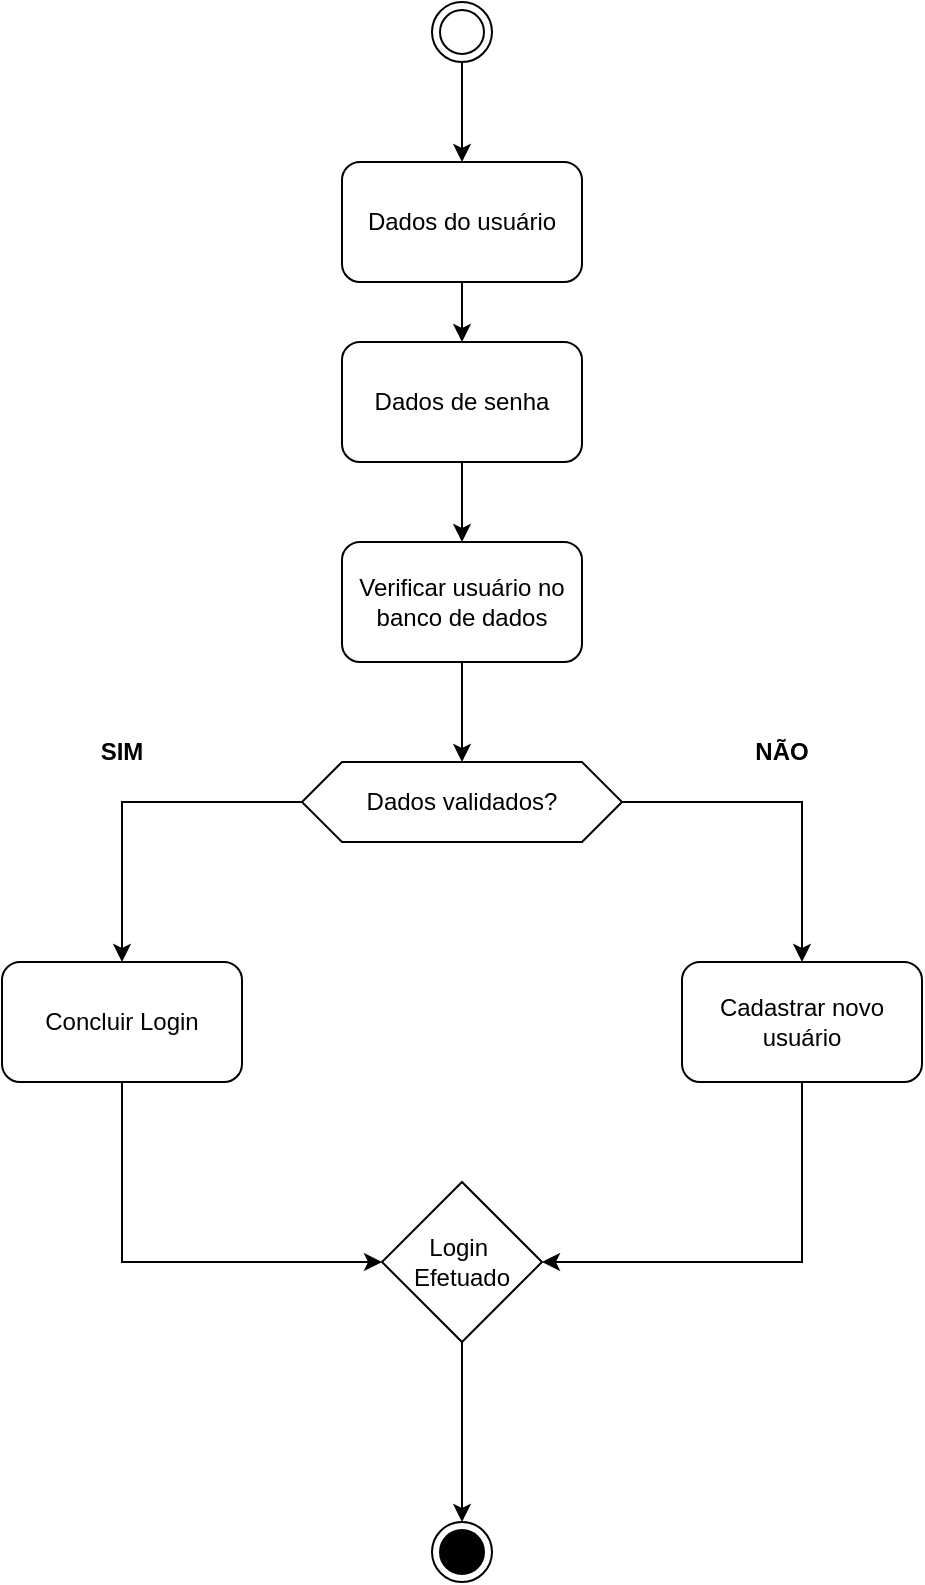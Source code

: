 <mxfile version="24.4.0" type="device" pages="3">
  <diagram name="Pag-Botão &quot;Entrar&quot;" id="ztZc5MXVelh08R24VMgA">
    <mxGraphModel dx="1311" dy="781" grid="1" gridSize="10" guides="1" tooltips="1" connect="1" arrows="1" fold="1" page="1" pageScale="1" pageWidth="1169" pageHeight="827" math="0" shadow="0">
      <root>
        <mxCell id="0" />
        <mxCell id="1" parent="0" />
        <mxCell id="EyT2N7NVuJCTYrgCHgiy-3" value="" style="edgeStyle=orthogonalEdgeStyle;rounded=0;orthogonalLoop=1;jettySize=auto;html=1;" parent="1" source="EyT2N7NVuJCTYrgCHgiy-1" target="EyT2N7NVuJCTYrgCHgiy-2" edge="1">
          <mxGeometry relative="1" as="geometry" />
        </mxCell>
        <mxCell id="EyT2N7NVuJCTYrgCHgiy-1" value="Dados do usuário" style="rounded=1;whiteSpace=wrap;html=1;" parent="1" vertex="1">
          <mxGeometry x="350" y="110" width="120" height="60" as="geometry" />
        </mxCell>
        <mxCell id="EyT2N7NVuJCTYrgCHgiy-5" value="" style="edgeStyle=orthogonalEdgeStyle;rounded=0;orthogonalLoop=1;jettySize=auto;html=1;" parent="1" source="EyT2N7NVuJCTYrgCHgiy-2" target="EyT2N7NVuJCTYrgCHgiy-4" edge="1">
          <mxGeometry relative="1" as="geometry" />
        </mxCell>
        <mxCell id="EyT2N7NVuJCTYrgCHgiy-2" value="Dados de senha" style="rounded=1;whiteSpace=wrap;html=1;" parent="1" vertex="1">
          <mxGeometry x="350" y="200" width="120" height="60" as="geometry" />
        </mxCell>
        <mxCell id="EyT2N7NVuJCTYrgCHgiy-7" value="" style="edgeStyle=orthogonalEdgeStyle;rounded=0;orthogonalLoop=1;jettySize=auto;html=1;" parent="1" source="EyT2N7NVuJCTYrgCHgiy-4" target="EyT2N7NVuJCTYrgCHgiy-6" edge="1">
          <mxGeometry relative="1" as="geometry" />
        </mxCell>
        <mxCell id="EyT2N7NVuJCTYrgCHgiy-4" value="Verificar usuário no banco de dados" style="rounded=1;whiteSpace=wrap;html=1;" parent="1" vertex="1">
          <mxGeometry x="350" y="300" width="120" height="60" as="geometry" />
        </mxCell>
        <mxCell id="EyT2N7NVuJCTYrgCHgiy-13" style="edgeStyle=orthogonalEdgeStyle;rounded=0;orthogonalLoop=1;jettySize=auto;html=1;entryX=0.5;entryY=0;entryDx=0;entryDy=0;" parent="1" source="EyT2N7NVuJCTYrgCHgiy-6" target="EyT2N7NVuJCTYrgCHgiy-8" edge="1">
          <mxGeometry relative="1" as="geometry">
            <mxPoint x="240" y="500" as="targetPoint" />
          </mxGeometry>
        </mxCell>
        <mxCell id="EyT2N7NVuJCTYrgCHgiy-14" style="edgeStyle=orthogonalEdgeStyle;rounded=0;orthogonalLoop=1;jettySize=auto;html=1;entryX=0.5;entryY=0;entryDx=0;entryDy=0;" parent="1" source="EyT2N7NVuJCTYrgCHgiy-6" target="EyT2N7NVuJCTYrgCHgiy-9" edge="1">
          <mxGeometry relative="1" as="geometry">
            <mxPoint x="580" y="500" as="targetPoint" />
          </mxGeometry>
        </mxCell>
        <mxCell id="EyT2N7NVuJCTYrgCHgiy-6" value="Dados validados?" style="shape=hexagon;perimeter=hexagonPerimeter2;whiteSpace=wrap;html=1;fixedSize=1;" parent="1" vertex="1">
          <mxGeometry x="330" y="410" width="160" height="40" as="geometry" />
        </mxCell>
        <mxCell id="EyT2N7NVuJCTYrgCHgiy-18" style="edgeStyle=orthogonalEdgeStyle;rounded=0;orthogonalLoop=1;jettySize=auto;html=1;entryX=0;entryY=0.5;entryDx=0;entryDy=0;" parent="1" source="EyT2N7NVuJCTYrgCHgiy-8" target="EyT2N7NVuJCTYrgCHgiy-17" edge="1">
          <mxGeometry relative="1" as="geometry">
            <Array as="points">
              <mxPoint x="240" y="660" />
            </Array>
          </mxGeometry>
        </mxCell>
        <mxCell id="EyT2N7NVuJCTYrgCHgiy-8" value="Concluir Login" style="rounded=1;whiteSpace=wrap;html=1;" parent="1" vertex="1">
          <mxGeometry x="180" y="510" width="120" height="60" as="geometry" />
        </mxCell>
        <mxCell id="EyT2N7NVuJCTYrgCHgiy-19" style="edgeStyle=orthogonalEdgeStyle;rounded=0;orthogonalLoop=1;jettySize=auto;html=1;entryX=1;entryY=0.5;entryDx=0;entryDy=0;" parent="1" source="EyT2N7NVuJCTYrgCHgiy-9" target="EyT2N7NVuJCTYrgCHgiy-17" edge="1">
          <mxGeometry relative="1" as="geometry">
            <Array as="points">
              <mxPoint x="580" y="660" />
            </Array>
          </mxGeometry>
        </mxCell>
        <mxCell id="EyT2N7NVuJCTYrgCHgiy-9" value="Cadastrar novo usuário" style="rounded=1;whiteSpace=wrap;html=1;" parent="1" vertex="1">
          <mxGeometry x="520" y="510" width="120" height="60" as="geometry" />
        </mxCell>
        <mxCell id="EyT2N7NVuJCTYrgCHgiy-15" value="&lt;b&gt;SIM&lt;span style=&quot;color: rgba(0, 0, 0, 0); font-family: monospace; font-size: 0px; text-align: start; text-wrap: nowrap;&quot;&gt;%3CmxGraphModel%3E%3Croot%3E%3CmxCell%20id%3D%220%22%2F%3E%3CmxCell%20id%3D%221%22%20parent%3D%220%22%2F%3E%3CmxCell%20id%3D%222%22%20value%3D%22%22%20style%3D%22rounded%3D1%3BwhiteSpace%3Dwrap%3Bhtml%3D1%3B%22%20vertex%3D%221%22%20parent%3D%221%22%3E%3CmxGeometry%20x%3D%22230%22%20y%3D%22525%22%20width%3D%22120%22%20height%3D%2260%22%20as%3D%22geometry%22%2F%3E%3C%2FmxCell%3E%3C%2Froot%3E%3C%2FmxGraphModel%3E&lt;/span&gt;&lt;/b&gt;" style="text;html=1;align=center;verticalAlign=middle;whiteSpace=wrap;rounded=0;" parent="1" vertex="1">
          <mxGeometry x="210" y="390" width="60" height="30" as="geometry" />
        </mxCell>
        <mxCell id="EyT2N7NVuJCTYrgCHgiy-16" value="&lt;b&gt;NÃO&lt;/b&gt;" style="text;html=1;align=center;verticalAlign=middle;whiteSpace=wrap;rounded=0;" parent="1" vertex="1">
          <mxGeometry x="540" y="390" width="60" height="30" as="geometry" />
        </mxCell>
        <mxCell id="RbLpGZF_09v60QNqSbMu-3" style="edgeStyle=orthogonalEdgeStyle;rounded=0;orthogonalLoop=1;jettySize=auto;html=1;" edge="1" parent="1" source="EyT2N7NVuJCTYrgCHgiy-17" target="RbLpGZF_09v60QNqSbMu-1">
          <mxGeometry relative="1" as="geometry" />
        </mxCell>
        <mxCell id="EyT2N7NVuJCTYrgCHgiy-17" value="Login&amp;nbsp;&lt;br&gt;Efetuado" style="rhombus;whiteSpace=wrap;html=1;" parent="1" vertex="1">
          <mxGeometry x="370" y="620" width="80" height="80" as="geometry" />
        </mxCell>
        <mxCell id="hPMx-kwbi0PYe9SKFaSR-2" value="" style="edgeStyle=orthogonalEdgeStyle;rounded=0;orthogonalLoop=1;jettySize=auto;html=1;" edge="1" parent="1" source="hPMx-kwbi0PYe9SKFaSR-1" target="EyT2N7NVuJCTYrgCHgiy-1">
          <mxGeometry relative="1" as="geometry" />
        </mxCell>
        <mxCell id="hPMx-kwbi0PYe9SKFaSR-1" value="" style="ellipse;shape=doubleEllipse;whiteSpace=wrap;html=1;aspect=fixed;" vertex="1" parent="1">
          <mxGeometry x="395" y="30" width="30" height="30" as="geometry" />
        </mxCell>
        <mxCell id="RbLpGZF_09v60QNqSbMu-1" value="" style="ellipse;html=1;shape=endState;fillColor=strokeColor;" vertex="1" parent="1">
          <mxGeometry x="395" y="790" width="30" height="30" as="geometry" />
        </mxCell>
      </root>
    </mxGraphModel>
  </diagram>
  <diagram id="ae9C20XLRE5X7MglkJ_3" name="Pag-Botão &quot;Criar conta&quot;">
    <mxGraphModel dx="1311" dy="781" grid="1" gridSize="10" guides="1" tooltips="1" connect="1" arrows="1" fold="1" page="1" pageScale="1" pageWidth="827" pageHeight="1169" math="0" shadow="0">
      <root>
        <mxCell id="0" />
        <mxCell id="1" parent="0" />
        <mxCell id="qH9m2q6sYfPiwQenoDd7-2" value="" style="edgeStyle=orthogonalEdgeStyle;rounded=0;orthogonalLoop=1;jettySize=auto;html=1;" edge="1" parent="1" source="bqTYKePRgXd3wZP7llF9-1" target="yX2lkooMv_Kinyypdu-V-1">
          <mxGeometry relative="1" as="geometry" />
        </mxCell>
        <mxCell id="bqTYKePRgXd3wZP7llF9-1" value="" style="ellipse;shape=doubleEllipse;whiteSpace=wrap;html=1;aspect=fixed;" vertex="1" parent="1">
          <mxGeometry x="384" y="50" width="30" height="30" as="geometry" />
        </mxCell>
        <mxCell id="vrsLHtzZqBmDQOw4KZWY-2" value="" style="edgeStyle=orthogonalEdgeStyle;rounded=0;orthogonalLoop=1;jettySize=auto;html=1;" edge="1" parent="1" source="yX2lkooMv_Kinyypdu-V-1" target="vrsLHtzZqBmDQOw4KZWY-1">
          <mxGeometry relative="1" as="geometry" />
        </mxCell>
        <mxCell id="yX2lkooMv_Kinyypdu-V-1" value="Criar Usúario" style="rounded=1;whiteSpace=wrap;html=1;" vertex="1" parent="1">
          <mxGeometry x="339" y="150" width="120" height="60" as="geometry" />
        </mxCell>
        <mxCell id="vrsLHtzZqBmDQOw4KZWY-4" value="" style="edgeStyle=orthogonalEdgeStyle;rounded=0;orthogonalLoop=1;jettySize=auto;html=1;" edge="1" parent="1" source="qH9m2q6sYfPiwQenoDd7-1" target="vrsLHtzZqBmDQOw4KZWY-3">
          <mxGeometry relative="1" as="geometry" />
        </mxCell>
        <mxCell id="qH9m2q6sYfPiwQenoDd7-1" value="Criar Senha" style="rounded=1;whiteSpace=wrap;html=1;" vertex="1" parent="1">
          <mxGeometry x="190" y="490" width="120" height="60" as="geometry" />
        </mxCell>
        <mxCell id="HMmN2Hs6DV4mkhqNYgmv-3" style="edgeStyle=orthogonalEdgeStyle;rounded=0;orthogonalLoop=1;jettySize=auto;html=1;" edge="1" parent="1" target="HMmN2Hs6DV4mkhqNYgmv-2">
          <mxGeometry relative="1" as="geometry">
            <mxPoint x="459" y="270" as="sourcePoint" />
          </mxGeometry>
        </mxCell>
        <mxCell id="HMmN2Hs6DV4mkhqNYgmv-1" value="&lt;b&gt;SIM&lt;span style=&quot;color: rgba(0, 0, 0, 0); font-family: monospace; font-size: 0px; text-align: start; text-wrap: nowrap;&quot;&gt;%3CmxGraphModel%3E%3Croot%3E%3CmxCell%20id%3D%220%22%2F%3E%3CmxCell%20id%3D%221%22%20parent%3D%220%22%2F%3E%3CmxCell%20id%3D%222%22%20value%3D%22%22%20style%3D%22rounded%3D1%3BwhiteSpace%3Dwrap%3Bhtml%3D1%3B%22%20vertex%3D%221%22%20parent%3D%221%22%3E%3CmxGeometry%20x%3D%22230%22%20y%3D%22525%22%20width%3D%22120%22%20height%3D%2260%22%20as%3D%22geometry%22%2F%3E%3C%2FmxCell%3E%3C%2Froot%3E%3C%2FmxGraphModel%3E&lt;/span&gt;&lt;/b&gt;" style="text;html=1;align=center;verticalAlign=middle;whiteSpace=wrap;rounded=0;" vertex="1" parent="1">
          <mxGeometry x="220" y="240" width="60" height="30" as="geometry" />
        </mxCell>
        <mxCell id="HMmN2Hs6DV4mkhqNYgmv-4" style="edgeStyle=orthogonalEdgeStyle;rounded=0;orthogonalLoop=1;jettySize=auto;html=1;entryX=1;entryY=0.5;entryDx=0;entryDy=0;" edge="1" parent="1" source="HMmN2Hs6DV4mkhqNYgmv-2" target="yX2lkooMv_Kinyypdu-V-1">
          <mxGeometry relative="1" as="geometry">
            <Array as="points">
              <mxPoint x="670" y="360" />
              <mxPoint x="670" y="180" />
            </Array>
          </mxGeometry>
        </mxCell>
        <mxCell id="HMmN2Hs6DV4mkhqNYgmv-2" value="Nome de usuario exixstente" style="rounded=1;whiteSpace=wrap;html=1;" vertex="1" parent="1">
          <mxGeometry x="500" y="330" width="120" height="60" as="geometry" />
        </mxCell>
        <mxCell id="Yoj4Snon4yJK4k3gDkhU-1" value="&lt;b&gt;NÃO&lt;/b&gt;" style="text;html=1;align=center;verticalAlign=middle;whiteSpace=wrap;rounded=0;" vertex="1" parent="1">
          <mxGeometry x="510" y="240" width="60" height="30" as="geometry" />
        </mxCell>
        <mxCell id="EgyGqgBP_PcX1y90Jb8S-2" style="edgeStyle=orthogonalEdgeStyle;rounded=0;orthogonalLoop=1;jettySize=auto;html=1;" edge="1" parent="1" source="vrsLHtzZqBmDQOw4KZWY-1" target="EgyGqgBP_PcX1y90Jb8S-1">
          <mxGeometry relative="1" as="geometry" />
        </mxCell>
        <mxCell id="vrsLHtzZqBmDQOw4KZWY-1" value="Verificar se está disponível" style="shape=hexagon;perimeter=hexagonPerimeter2;whiteSpace=wrap;html=1;fixedSize=1;" vertex="1" parent="1">
          <mxGeometry x="319" y="250" width="160" height="40" as="geometry" />
        </mxCell>
        <mxCell id="cvg-USr0uR2qA_N2y_MQ-2" style="edgeStyle=orthogonalEdgeStyle;rounded=0;orthogonalLoop=1;jettySize=auto;html=1;" edge="1" parent="1" source="vrsLHtzZqBmDQOw4KZWY-3" target="cvg-USr0uR2qA_N2y_MQ-1">
          <mxGeometry relative="1" as="geometry" />
        </mxCell>
        <mxCell id="cvg-USr0uR2qA_N2y_MQ-4" style="edgeStyle=orthogonalEdgeStyle;rounded=0;orthogonalLoop=1;jettySize=auto;html=1;entryX=0;entryY=0.5;entryDx=0;entryDy=0;" edge="1" parent="1" source="vrsLHtzZqBmDQOw4KZWY-3" target="qH9m2q6sYfPiwQenoDd7-1">
          <mxGeometry relative="1" as="geometry">
            <Array as="points">
              <mxPoint x="150" y="640" />
              <mxPoint x="150" y="520" />
            </Array>
          </mxGeometry>
        </mxCell>
        <mxCell id="vrsLHtzZqBmDQOw4KZWY-3" value="Verificar se a senha é válida" style="shape=hexagon;perimeter=hexagonPerimeter2;whiteSpace=wrap;html=1;fixedSize=1;" vertex="1" parent="1">
          <mxGeometry x="170" y="620" width="160" height="40" as="geometry" />
        </mxCell>
        <mxCell id="AiNI3Ev2ALgIefnfwIxz-1" style="edgeStyle=orthogonalEdgeStyle;rounded=0;orthogonalLoop=1;jettySize=auto;html=1;" edge="1" parent="1" source="cvg-USr0uR2qA_N2y_MQ-1">
          <mxGeometry relative="1" as="geometry">
            <mxPoint x="409" y="830" as="targetPoint" />
          </mxGeometry>
        </mxCell>
        <mxCell id="cvg-USr0uR2qA_N2y_MQ-1" value="Cadastro realizado" style="strokeWidth=2;html=1;shape=mxgraph.flowchart.decision;whiteSpace=wrap;" vertex="1" parent="1">
          <mxGeometry x="373.5" y="710" width="71" height="65" as="geometry" />
        </mxCell>
        <mxCell id="cvg-USr0uR2qA_N2y_MQ-3" value="&lt;b&gt;SIM&lt;span style=&quot;color: rgba(0, 0, 0, 0); font-family: monospace; font-size: 0px; text-align: start; text-wrap: nowrap;&quot;&gt;%3CmxGraphModel%3E%3Croot%3E%3CmxCell%20id%3D%220%22%2F%3E%3CmxCell%20id%3D%221%22%20parent%3D%220%22%2F%3E%3CmxCell%20id%3D%222%22%20value%3D%22%22%20style%3D%22rounded%3D1%3BwhiteSpace%3Dwrap%3Bhtml%3D1%3B%22%20vertex%3D%221%22%20parent%3D%221%22%3E%3CmxGeometry%20x%3D%22230%22%20y%3D%22525%22%20width%3D%22120%22%20height%3D%2260%22%20as%3D%22geometry%22%2F%3E%3C%2FmxCell%3E%3C%2Froot%3E%3C%2FmxGraphModel%3E&lt;/span&gt;&lt;/b&gt;" style="text;html=1;align=center;verticalAlign=middle;whiteSpace=wrap;rounded=0;" vertex="1" parent="1">
          <mxGeometry x="364" y="610" width="60" height="30" as="geometry" />
        </mxCell>
        <mxCell id="cvg-USr0uR2qA_N2y_MQ-5" value="&lt;b&gt;NÃO&lt;/b&gt;" style="text;html=1;align=center;verticalAlign=middle;whiteSpace=wrap;rounded=0;" vertex="1" parent="1">
          <mxGeometry x="90" y="610" width="60" height="30" as="geometry" />
        </mxCell>
        <mxCell id="4NLse5pp8IckRrUNNDrT-1" style="edgeStyle=orthogonalEdgeStyle;rounded=0;orthogonalLoop=1;jettySize=auto;html=1;" edge="1" parent="1" source="EgyGqgBP_PcX1y90Jb8S-1" target="qH9m2q6sYfPiwQenoDd7-1">
          <mxGeometry relative="1" as="geometry" />
        </mxCell>
        <mxCell id="EgyGqgBP_PcX1y90Jb8S-1" value="Infomar Data de Nascimento" style="rounded=1;whiteSpace=wrap;html=1;" vertex="1" parent="1">
          <mxGeometry x="190" y="330" width="120" height="60" as="geometry" />
        </mxCell>
        <mxCell id="_1DBkLeE98YrJ4zneHuL-1" value="" style="ellipse;html=1;shape=endState;fillColor=strokeColor;" vertex="1" parent="1">
          <mxGeometry x="394" y="830" width="30" height="30" as="geometry" />
        </mxCell>
      </root>
    </mxGraphModel>
  </diagram>
  <diagram id="7ab9H8MPgzj9stm-144r" name="Pag-Botão &quot;Jogar Sozinho&quot;">
    <mxGraphModel dx="1393" dy="830" grid="1" gridSize="10" guides="1" tooltips="1" connect="1" arrows="1" fold="1" page="1" pageScale="1" pageWidth="827" pageHeight="1169" math="0" shadow="0">
      <root>
        <mxCell id="0" />
        <mxCell id="1" parent="0" />
        <mxCell id="Leb5xL15oX-Ubc0-iXsL-8" value="" style="edgeStyle=orthogonalEdgeStyle;rounded=0;orthogonalLoop=1;jettySize=auto;html=1;" edge="1" parent="1" source="LKBQl7Y_dQ_j7wkoHbC1-2" target="Leb5xL15oX-Ubc0-iXsL-1">
          <mxGeometry relative="1" as="geometry" />
        </mxCell>
        <mxCell id="LKBQl7Y_dQ_j7wkoHbC1-2" value="" style="ellipse;shape=doubleEllipse;whiteSpace=wrap;html=1;aspect=fixed;" vertex="1" parent="1">
          <mxGeometry x="374" y="10" width="30" height="30" as="geometry" />
        </mxCell>
        <mxCell id="tI0Wp1o2VmHhVhVFiJsZ-11" value="" style="edgeStyle=orthogonalEdgeStyle;rounded=0;orthogonalLoop=1;jettySize=auto;html=1;" edge="1" parent="1" source="Leb5xL15oX-Ubc0-iXsL-1" target="Leb5xL15oX-Ubc0-iXsL-2">
          <mxGeometry relative="1" as="geometry" />
        </mxCell>
        <mxCell id="Leb5xL15oX-Ubc0-iXsL-1" value="Login sucedido" style="rounded=1;whiteSpace=wrap;html=1;" vertex="1" parent="1">
          <mxGeometry x="329" y="80" width="120" height="60" as="geometry" />
        </mxCell>
        <mxCell id="tI0Wp1o2VmHhVhVFiJsZ-12" value="" style="edgeStyle=orthogonalEdgeStyle;rounded=0;orthogonalLoop=1;jettySize=auto;html=1;" edge="1" parent="1" source="Leb5xL15oX-Ubc0-iXsL-2" target="Leb5xL15oX-Ubc0-iXsL-3">
          <mxGeometry relative="1" as="geometry" />
        </mxCell>
        <mxCell id="Leb5xL15oX-Ubc0-iXsL-2" value="Escolha a matéria" style="rounded=1;whiteSpace=wrap;html=1;" vertex="1" parent="1">
          <mxGeometry x="329" y="190" width="120" height="60" as="geometry" />
        </mxCell>
        <mxCell id="tI0Wp1o2VmHhVhVFiJsZ-13" value="" style="edgeStyle=orthogonalEdgeStyle;rounded=0;orthogonalLoop=1;jettySize=auto;html=1;" edge="1" parent="1" source="Leb5xL15oX-Ubc0-iXsL-3" target="fhk4xJ4812ODRopXfqm8-2">
          <mxGeometry relative="1" as="geometry" />
        </mxCell>
        <mxCell id="Leb5xL15oX-Ubc0-iXsL-3" value="Escolha o Tema" style="rounded=1;whiteSpace=wrap;html=1;" vertex="1" parent="1">
          <mxGeometry x="329" y="300" width="120" height="60" as="geometry" />
        </mxCell>
        <mxCell id="tI0Wp1o2VmHhVhVFiJsZ-10" style="edgeStyle=orthogonalEdgeStyle;rounded=0;orthogonalLoop=1;jettySize=auto;html=1;" edge="1" parent="1" source="Leb5xL15oX-Ubc0-iXsL-6" target="tI0Wp1o2VmHhVhVFiJsZ-2">
          <mxGeometry relative="1" as="geometry">
            <Array as="points">
              <mxPoint x="755" y="915" />
            </Array>
          </mxGeometry>
        </mxCell>
        <mxCell id="Leb5xL15oX-Ubc0-iXsL-6" value="Jogar Solo" style="rounded=1;whiteSpace=wrap;html=1;" vertex="1" parent="1">
          <mxGeometry x="695" y="700" width="120" height="60" as="geometry" />
        </mxCell>
        <mxCell id="tI0Wp1o2VmHhVhVFiJsZ-9" style="edgeStyle=orthogonalEdgeStyle;rounded=0;orthogonalLoop=1;jettySize=auto;html=1;" edge="1" parent="1" source="Leb5xL15oX-Ubc0-iXsL-7" target="tI0Wp1o2VmHhVhVFiJsZ-2">
          <mxGeometry relative="1" as="geometry">
            <Array as="points">
              <mxPoint x="500" y="730" />
              <mxPoint x="500" y="915" />
            </Array>
          </mxGeometry>
        </mxCell>
        <mxCell id="Leb5xL15oX-Ubc0-iXsL-7" value="Jogar Multiplayer" style="rounded=1;whiteSpace=wrap;html=1;" vertex="1" parent="1">
          <mxGeometry x="345" y="700" width="120" height="60" as="geometry" />
        </mxCell>
        <mxCell id="jkhGfX3YgiH2d45ky08n-2" style="edgeStyle=orthogonalEdgeStyle;rounded=0;orthogonalLoop=1;jettySize=auto;html=1;" edge="1" parent="1" source="jkhGfX3YgiH2d45ky08n-1" target="Leb5xL15oX-Ubc0-iXsL-6">
          <mxGeometry relative="1" as="geometry" />
        </mxCell>
        <mxCell id="jkhGfX3YgiH2d45ky08n-3" style="edgeStyle=orthogonalEdgeStyle;rounded=0;orthogonalLoop=1;jettySize=auto;html=1;" edge="1" parent="1" source="jkhGfX3YgiH2d45ky08n-1" target="Leb5xL15oX-Ubc0-iXsL-7">
          <mxGeometry relative="1" as="geometry" />
        </mxCell>
        <mxCell id="jkhGfX3YgiH2d45ky08n-1" value="Deseja interagir com&lt;div&gt;outros usuários&lt;/div&gt;" style="shape=hexagon;perimeter=hexagonPerimeter2;whiteSpace=wrap;html=1;fixedSize=1;" vertex="1" parent="1">
          <mxGeometry x="500" y="620" width="160" height="40" as="geometry" />
        </mxCell>
        <mxCell id="owOrs4mL0EpI6krylZv_-1" value="&lt;b&gt;SIM&lt;span style=&quot;color: rgba(0, 0, 0, 0); font-family: monospace; font-size: 0px; text-align: start; text-wrap: nowrap;&quot;&gt;%3CmxGraphModel%3E%3Croot%3E%3CmxCell%20id%3D%220%22%2F%3E%3CmxCell%20id%3D%221%22%20parent%3D%220%22%2F%3E%3CmxCell%20id%3D%222%22%20value%3D%22%22%20style%3D%22rounded%3D1%3BwhiteSpace%3Dwrap%3Bhtml%3D1%3B%22%20vertex%3D%221%22%20parent%3D%221%22%3E%3CmxGeometry%20x%3D%22230%22%20y%3D%22525%22%20width%3D%22120%22%20height%3D%2260%22%20as%3D%22geometry%22%2F%3E%3C%2FmxCell%3E%3C%2Froot%3E%3C%2FmxGraphModel%3E&lt;/span&gt;&lt;/b&gt;" style="text;html=1;align=center;verticalAlign=middle;whiteSpace=wrap;rounded=0;" vertex="1" parent="1">
          <mxGeometry x="385" y="610" width="60" height="30" as="geometry" />
        </mxCell>
        <mxCell id="qFfAptIqZ31uqkkkFCYQ-1" value="&lt;b&gt;NÃO&lt;/b&gt;" style="text;html=1;align=center;verticalAlign=middle;whiteSpace=wrap;rounded=0;" vertex="1" parent="1">
          <mxGeometry x="705" y="610" width="60" height="30" as="geometry" />
        </mxCell>
        <mxCell id="fZ1noxS4n7H4NYQWuTZb-3" style="edgeStyle=orthogonalEdgeStyle;rounded=0;orthogonalLoop=1;jettySize=auto;html=1;" edge="1" parent="1" source="fhk4xJ4812ODRopXfqm8-2" target="fhk4xJ4812ODRopXfqm8-5">
          <mxGeometry relative="1" as="geometry" />
        </mxCell>
        <mxCell id="fZ1noxS4n7H4NYQWuTZb-4" style="edgeStyle=orthogonalEdgeStyle;rounded=0;orthogonalLoop=1;jettySize=auto;html=1;" edge="1" parent="1" source="fhk4xJ4812ODRopXfqm8-2" target="fZ1noxS4n7H4NYQWuTZb-1">
          <mxGeometry relative="1" as="geometry" />
        </mxCell>
        <mxCell id="fhk4xJ4812ODRopXfqm8-2" value="Deseja escolher a sessão" style="shape=hexagon;perimeter=hexagonPerimeter2;whiteSpace=wrap;html=1;fixedSize=1;" vertex="1" parent="1">
          <mxGeometry x="309" y="420" width="160" height="40" as="geometry" />
        </mxCell>
        <mxCell id="fZ1noxS4n7H4NYQWuTZb-7" value="" style="edgeStyle=orthogonalEdgeStyle;rounded=0;orthogonalLoop=1;jettySize=auto;html=1;" edge="1" parent="1" source="fhk4xJ4812ODRopXfqm8-5" target="fZ1noxS4n7H4NYQWuTZb-6">
          <mxGeometry relative="1" as="geometry" />
        </mxCell>
        <mxCell id="fhk4xJ4812ODRopXfqm8-5" value="Informar a Sessão" style="rounded=1;whiteSpace=wrap;html=1;" vertex="1" parent="1">
          <mxGeometry x="150" y="480" width="120" height="60" as="geometry" />
        </mxCell>
        <mxCell id="tI0Wp1o2VmHhVhVFiJsZ-6" style="edgeStyle=orthogonalEdgeStyle;rounded=0;orthogonalLoop=1;jettySize=auto;html=1;" edge="1" parent="1" source="fZ1noxS4n7H4NYQWuTZb-1" target="jkhGfX3YgiH2d45ky08n-1">
          <mxGeometry relative="1" as="geometry" />
        </mxCell>
        <mxCell id="fZ1noxS4n7H4NYQWuTZb-1" value="&amp;nbsp;Gerar Sessão aleatoria" style="rounded=1;whiteSpace=wrap;html=1;" vertex="1" parent="1">
          <mxGeometry x="520" y="480" width="120" height="60" as="geometry" />
        </mxCell>
        <mxCell id="fZ1noxS4n7H4NYQWuTZb-2" value="&lt;b&gt;SIM&lt;span style=&quot;color: rgba(0, 0, 0, 0); font-family: monospace; font-size: 0px; text-align: start; text-wrap: nowrap;&quot;&gt;%3CmxGraphModel%3E%3Croot%3E%3CmxCell%20id%3D%220%22%2F%3E%3CmxCell%20id%3D%221%22%20parent%3D%220%22%2F%3E%3CmxCell%20id%3D%222%22%20value%3D%22%22%20style%3D%22rounded%3D1%3BwhiteSpace%3Dwrap%3Bhtml%3D1%3B%22%20vertex%3D%221%22%20parent%3D%221%22%3E%3CmxGeometry%20x%3D%22230%22%20y%3D%22525%22%20width%3D%22120%22%20height%3D%2260%22%20as%3D%22geometry%22%2F%3E%3C%2FmxCell%3E%3C%2Froot%3E%3C%2FmxGraphModel%3E&lt;/span&gt;&lt;/b&gt;" style="text;html=1;align=center;verticalAlign=middle;whiteSpace=wrap;rounded=0;" vertex="1" parent="1">
          <mxGeometry x="190" y="410" width="60" height="30" as="geometry" />
        </mxCell>
        <mxCell id="fZ1noxS4n7H4NYQWuTZb-5" value="&lt;b&gt;NÃO&lt;/b&gt;" style="text;html=1;align=center;verticalAlign=middle;whiteSpace=wrap;rounded=0;" vertex="1" parent="1">
          <mxGeometry x="530" y="410" width="60" height="30" as="geometry" />
        </mxCell>
        <mxCell id="fZ1noxS4n7H4NYQWuTZb-12" style="edgeStyle=orthogonalEdgeStyle;rounded=0;orthogonalLoop=1;jettySize=auto;html=1;entryX=1;entryY=0.5;entryDx=0;entryDy=0;" edge="1" parent="1" source="fZ1noxS4n7H4NYQWuTZb-6" target="fhk4xJ4812ODRopXfqm8-5">
          <mxGeometry relative="1" as="geometry">
            <Array as="points">
              <mxPoint x="320" y="620" />
              <mxPoint x="320" y="510" />
            </Array>
          </mxGeometry>
        </mxCell>
        <mxCell id="tI0Wp1o2VmHhVhVFiJsZ-7" style="edgeStyle=orthogonalEdgeStyle;rounded=0;orthogonalLoop=1;jettySize=auto;html=1;" edge="1" parent="1" source="fZ1noxS4n7H4NYQWuTZb-6" target="tI0Wp1o2VmHhVhVFiJsZ-2">
          <mxGeometry relative="1" as="geometry">
            <Array as="points">
              <mxPoint x="210" y="915" />
            </Array>
          </mxGeometry>
        </mxCell>
        <mxCell id="fZ1noxS4n7H4NYQWuTZb-6" value="Sessão válida" style="shape=hexagon;perimeter=hexagonPerimeter2;whiteSpace=wrap;html=1;fixedSize=1;" vertex="1" parent="1">
          <mxGeometry x="130" y="600" width="160" height="40" as="geometry" />
        </mxCell>
        <mxCell id="fZ1noxS4n7H4NYQWuTZb-11" value="&lt;b&gt;SIM&lt;span style=&quot;color: rgba(0, 0, 0, 0); font-family: monospace; font-size: 0px; text-align: start; text-wrap: nowrap;&quot;&gt;%3CmxGraphModel%3E%3Croot%3E%3CmxCell%20id%3D%220%22%2F%3E%3CmxCell%20id%3D%221%22%20parent%3D%220%22%2F%3E%3CmxCell%20id%3D%222%22%20value%3D%22%22%20style%3D%22rounded%3D1%3BwhiteSpace%3Dwrap%3Bhtml%3D1%3B%22%20vertex%3D%221%22%20parent%3D%221%22%3E%3CmxGeometry%20x%3D%22230%22%20y%3D%22525%22%20width%3D%22120%22%20height%3D%2260%22%20as%3D%22geometry%22%2F%3E%3C%2FmxCell%3E%3C%2Froot%3E%3C%2FmxGraphModel%3E&lt;/span&gt;&lt;/b&gt;" style="text;html=1;align=center;verticalAlign=middle;whiteSpace=wrap;rounded=0;" vertex="1" parent="1">
          <mxGeometry x="140" y="650" width="60" height="30" as="geometry" />
        </mxCell>
        <mxCell id="fZ1noxS4n7H4NYQWuTZb-13" value="&lt;b&gt;NÃO&lt;/b&gt;" style="text;html=1;align=center;verticalAlign=middle;whiteSpace=wrap;rounded=0;" vertex="1" parent="1">
          <mxGeometry x="314" y="590" width="60" height="30" as="geometry" />
        </mxCell>
        <mxCell id="fZ1noxS4n7H4NYQWuTZb-14" value="" style="ellipse;html=1;shape=endState;fillColor=strokeColor;" vertex="1" parent="1">
          <mxGeometry x="374" y="1000" width="30" height="30" as="geometry" />
        </mxCell>
        <mxCell id="tI0Wp1o2VmHhVhVFiJsZ-5" value="" style="edgeStyle=orthogonalEdgeStyle;rounded=0;orthogonalLoop=1;jettySize=auto;html=1;" edge="1" parent="1" source="tI0Wp1o2VmHhVhVFiJsZ-2" target="fZ1noxS4n7H4NYQWuTZb-14">
          <mxGeometry relative="1" as="geometry" />
        </mxCell>
        <mxCell id="tI0Wp1o2VmHhVhVFiJsZ-2" value="Entrar no Jogo" style="strokeWidth=2;html=1;shape=mxgraph.flowchart.decision;whiteSpace=wrap;" vertex="1" parent="1">
          <mxGeometry x="341.5" y="870" width="95" height="90" as="geometry" />
        </mxCell>
      </root>
    </mxGraphModel>
  </diagram>
</mxfile>
